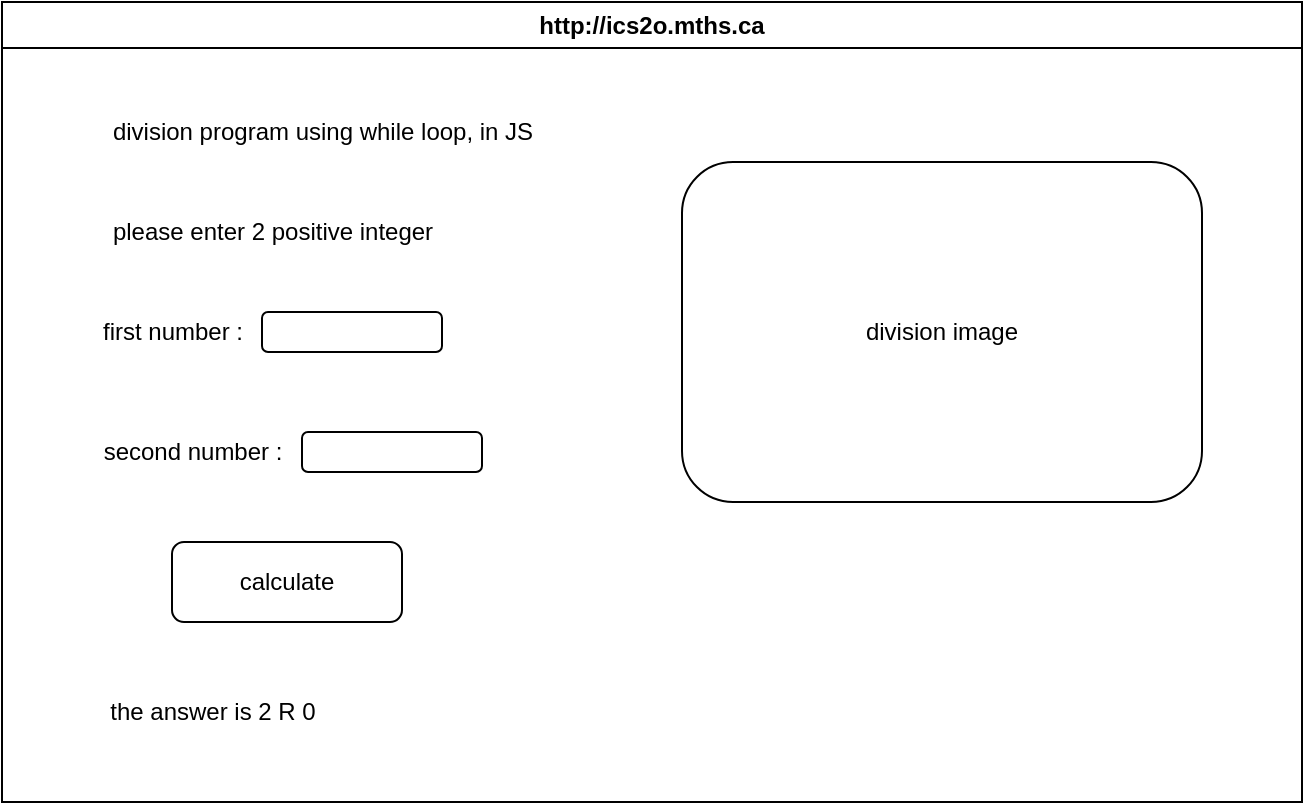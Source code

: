 <mxfile>
    <diagram id="HIP3nbAZw_EuaXWnEj3U" name="Page-1">
        <mxGraphModel dx="1086" dy="692" grid="1" gridSize="10" guides="1" tooltips="1" connect="1" arrows="1" fold="1" page="1" pageScale="1" pageWidth="850" pageHeight="1100" math="0" shadow="0">
            <root>
                <mxCell id="0"/>
                <mxCell id="1" parent="0"/>
                <mxCell id="7" value="http://ics2o.mths.ca" style="swimlane;whiteSpace=wrap;html=1;" parent="1" vertex="1">
                    <mxGeometry x="40" y="80" width="650" height="400" as="geometry"/>
                </mxCell>
                <mxCell id="8" value="division program using while loop, in JS" style="text;html=1;align=center;verticalAlign=middle;resizable=0;points=[];autosize=1;strokeColor=none;fillColor=none;" vertex="1" parent="7">
                    <mxGeometry x="40" y="50" width="240" height="30" as="geometry"/>
                </mxCell>
                <mxCell id="9" value="please enter 2 positive integer" style="text;html=1;align=center;verticalAlign=middle;resizable=0;points=[];autosize=1;strokeColor=none;fillColor=none;" vertex="1" parent="7">
                    <mxGeometry x="40" y="100" width="190" height="30" as="geometry"/>
                </mxCell>
                <mxCell id="10" value="first number :" style="text;html=1;align=center;verticalAlign=middle;resizable=0;points=[];autosize=1;strokeColor=none;fillColor=none;" vertex="1" parent="7">
                    <mxGeometry x="40" y="150" width="90" height="30" as="geometry"/>
                </mxCell>
                <mxCell id="11" value="second number :" style="text;html=1;align=center;verticalAlign=middle;resizable=0;points=[];autosize=1;strokeColor=none;fillColor=none;" vertex="1" parent="7">
                    <mxGeometry x="40" y="210" width="110" height="30" as="geometry"/>
                </mxCell>
                <mxCell id="12" value="" style="rounded=1;whiteSpace=wrap;html=1;" vertex="1" parent="7">
                    <mxGeometry x="130" y="155" width="90" height="20" as="geometry"/>
                </mxCell>
                <mxCell id="13" value="" style="rounded=1;whiteSpace=wrap;html=1;" vertex="1" parent="7">
                    <mxGeometry x="150" y="215" width="90" height="20" as="geometry"/>
                </mxCell>
                <mxCell id="15" value="calculate" style="rounded=1;whiteSpace=wrap;html=1;" vertex="1" parent="7">
                    <mxGeometry x="85" y="270" width="115" height="40" as="geometry"/>
                </mxCell>
                <mxCell id="16" value="the answer is 2 R 0" style="text;html=1;align=center;verticalAlign=middle;resizable=0;points=[];autosize=1;strokeColor=none;fillColor=none;" vertex="1" parent="7">
                    <mxGeometry x="40" y="340" width="130" height="30" as="geometry"/>
                </mxCell>
                <mxCell id="17" value="division image" style="rounded=1;whiteSpace=wrap;html=1;" vertex="1" parent="7">
                    <mxGeometry x="340" y="80" width="260" height="170" as="geometry"/>
                </mxCell>
            </root>
        </mxGraphModel>
    </diagram>
</mxfile>